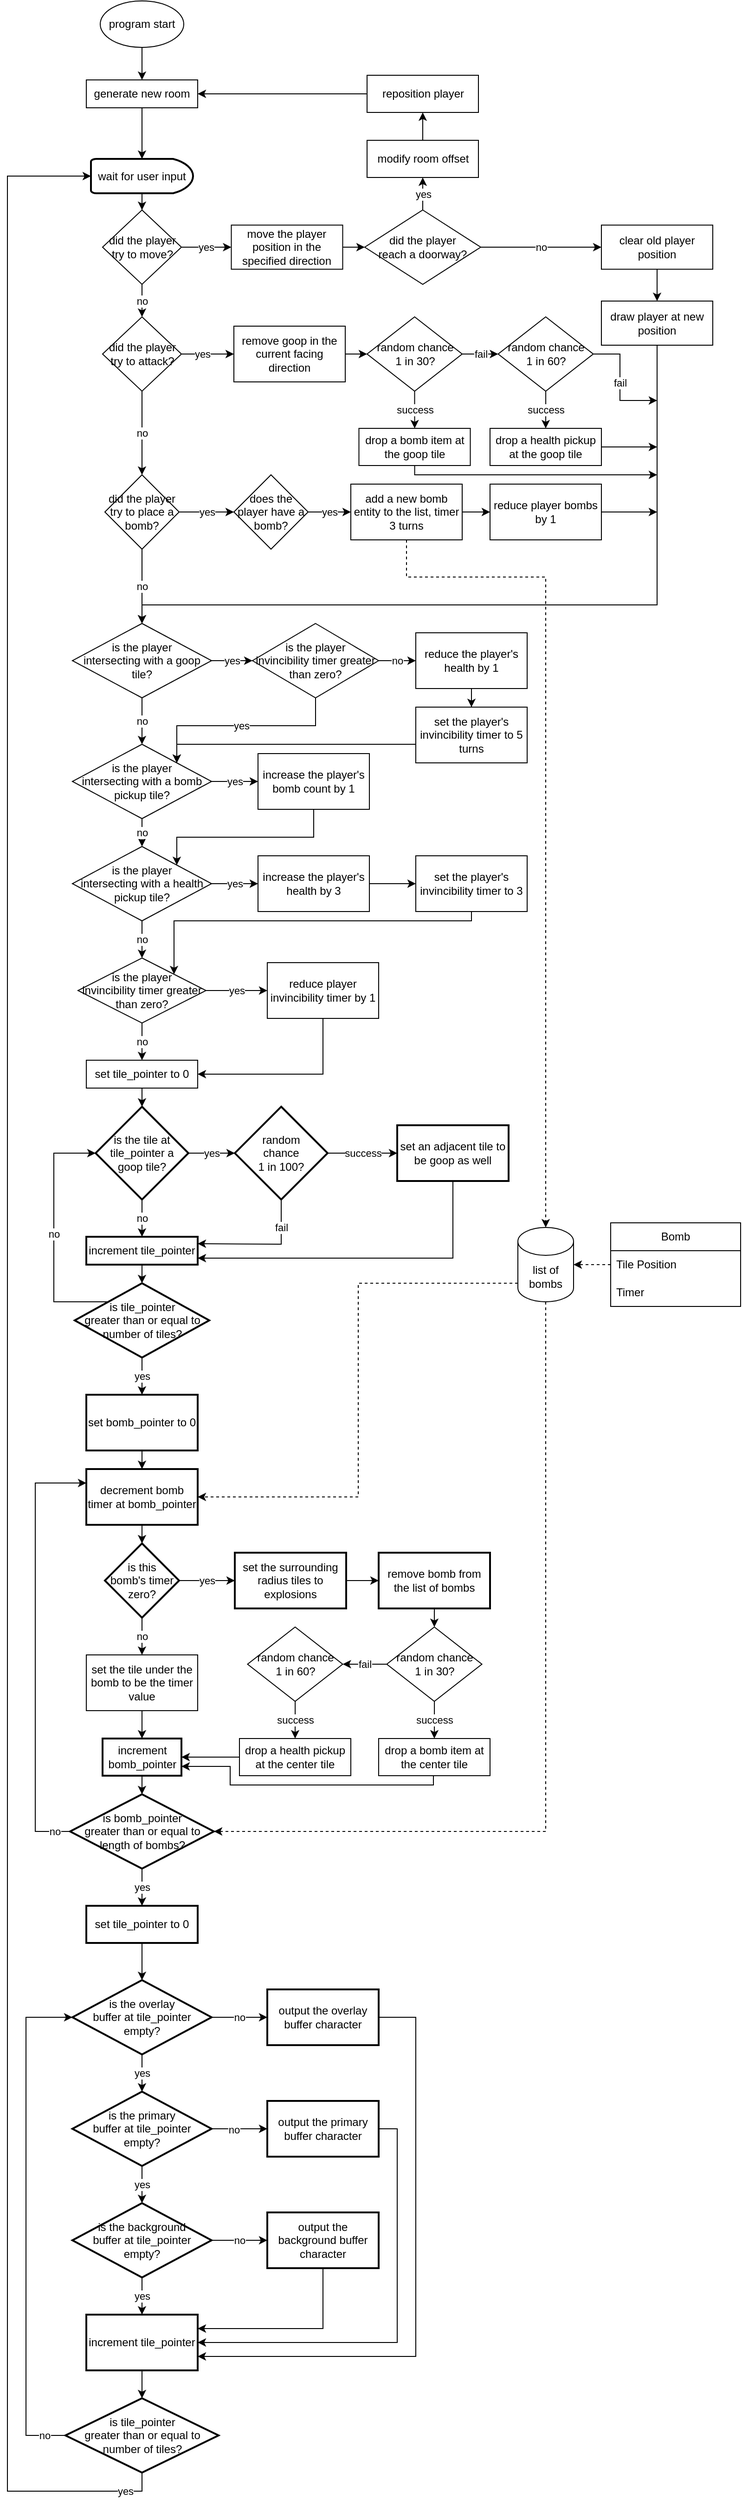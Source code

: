 <mxGraphModel dx="1048" dy="642" grid="1" gridSize="10" guides="1" tooltips="1" connect="1" arrows="1" fold="1" page="0" pageScale="1" pageWidth="827" pageHeight="1169" math="0" shadow="0"><root><mxCell id="WIyWlLk6GJQsqaUBKTNV-0"/><mxCell id="WIyWlLk6GJQsqaUBKTNV-1" parent="WIyWlLk6GJQsqaUBKTNV-0"/><mxCell id="kXoJSJUCj_QecCvAlT2l-2" value="" style="edgeStyle=orthogonalEdgeStyle;rounded=0;orthogonalLoop=1;jettySize=auto;html=1;" parent="WIyWlLk6GJQsqaUBKTNV-1" source="kXoJSJUCj_QecCvAlT2l-0" target="kXoJSJUCj_QecCvAlT2l-1" edge="1"><mxGeometry relative="1" as="geometry"/></mxCell><mxCell id="kXoJSJUCj_QecCvAlT2l-0" value="program start" style="ellipse;whiteSpace=wrap;html=1;" parent="WIyWlLk6GJQsqaUBKTNV-1" vertex="1"><mxGeometry x="190" y="50" width="90" height="50" as="geometry"/></mxCell><mxCell id="kXoJSJUCj_QecCvAlT2l-4" value="" style="edgeStyle=orthogonalEdgeStyle;rounded=0;orthogonalLoop=1;jettySize=auto;html=1;entryX=0.5;entryY=0;entryDx=0;entryDy=0;entryPerimeter=0;" parent="WIyWlLk6GJQsqaUBKTNV-1" source="kXoJSJUCj_QecCvAlT2l-1" target="kXoJSJUCj_QecCvAlT2l-34" edge="1"><mxGeometry relative="1" as="geometry"><mxPoint x="235.048" y="210" as="targetPoint"/></mxGeometry></mxCell><mxCell id="kXoJSJUCj_QecCvAlT2l-1" value="generate new room" style="rounded=0;whiteSpace=wrap;html=1;" parent="WIyWlLk6GJQsqaUBKTNV-1" vertex="1"><mxGeometry x="175" y="135" width="120" height="30" as="geometry"/></mxCell><mxCell id="kXoJSJUCj_QecCvAlT2l-6" value="" style="edgeStyle=orthogonalEdgeStyle;rounded=0;orthogonalLoop=1;jettySize=auto;html=1;exitX=0.5;exitY=1;exitDx=0;exitDy=0;exitPerimeter=0;" parent="WIyWlLk6GJQsqaUBKTNV-1" source="kXoJSJUCj_QecCvAlT2l-34" target="kXoJSJUCj_QecCvAlT2l-5" edge="1"><mxGeometry relative="1" as="geometry"><mxPoint x="235.048" y="245" as="sourcePoint"/></mxGeometry></mxCell><mxCell id="kXoJSJUCj_QecCvAlT2l-12" value="yes" style="edgeStyle=orthogonalEdgeStyle;rounded=0;orthogonalLoop=1;jettySize=auto;html=1;" parent="WIyWlLk6GJQsqaUBKTNV-1" source="kXoJSJUCj_QecCvAlT2l-5" target="kXoJSJUCj_QecCvAlT2l-11" edge="1"><mxGeometry relative="1" as="geometry"/></mxCell><mxCell id="kXoJSJUCj_QecCvAlT2l-14" value="no" style="edgeStyle=orthogonalEdgeStyle;rounded=0;orthogonalLoop=1;jettySize=auto;html=1;" parent="WIyWlLk6GJQsqaUBKTNV-1" source="kXoJSJUCj_QecCvAlT2l-5" target="kXoJSJUCj_QecCvAlT2l-13" edge="1"><mxGeometry relative="1" as="geometry"/></mxCell><mxCell id="kXoJSJUCj_QecCvAlT2l-5" value="did the player try to move?" style="rhombus;whiteSpace=wrap;html=1;" parent="WIyWlLk6GJQsqaUBKTNV-1" vertex="1"><mxGeometry x="192.5" y="275" width="85" height="80" as="geometry"/></mxCell><mxCell id="kXoJSJUCj_QecCvAlT2l-121" style="edgeStyle=orthogonalEdgeStyle;rounded=0;orthogonalLoop=1;jettySize=auto;html=1;exitX=1;exitY=0.5;exitDx=0;exitDy=0;entryX=0;entryY=0.5;entryDx=0;entryDy=0;" parent="WIyWlLk6GJQsqaUBKTNV-1" source="kXoJSJUCj_QecCvAlT2l-11" target="kXoJSJUCj_QecCvAlT2l-120" edge="1"><mxGeometry relative="1" as="geometry"/></mxCell><mxCell id="kXoJSJUCj_QecCvAlT2l-11" value="move the player position in the specified direction" style="whiteSpace=wrap;html=1;" parent="WIyWlLk6GJQsqaUBKTNV-1" vertex="1"><mxGeometry x="331.25" y="291.25" width="120" height="47.5" as="geometry"/></mxCell><mxCell id="kXoJSJUCj_QecCvAlT2l-16" value="yes" style="edgeStyle=orthogonalEdgeStyle;rounded=0;orthogonalLoop=1;jettySize=auto;html=1;" parent="WIyWlLk6GJQsqaUBKTNV-1" source="kXoJSJUCj_QecCvAlT2l-13" target="kXoJSJUCj_QecCvAlT2l-15" edge="1"><mxGeometry x="-0.203" relative="1" as="geometry"><mxPoint as="offset"/></mxGeometry></mxCell><mxCell id="kXoJSJUCj_QecCvAlT2l-18" value="no" style="edgeStyle=orthogonalEdgeStyle;rounded=0;orthogonalLoop=1;jettySize=auto;html=1;" parent="WIyWlLk6GJQsqaUBKTNV-1" source="kXoJSJUCj_QecCvAlT2l-13" target="kXoJSJUCj_QecCvAlT2l-17" edge="1"><mxGeometry relative="1" as="geometry"/></mxCell><mxCell id="kXoJSJUCj_QecCvAlT2l-13" value="did the player try to attack?" style="rhombus;whiteSpace=wrap;html=1;" parent="WIyWlLk6GJQsqaUBKTNV-1" vertex="1"><mxGeometry x="192.5" y="390" width="85" height="80" as="geometry"/></mxCell><mxCell id="kXoJSJUCj_QecCvAlT2l-131" value="" style="edgeStyle=orthogonalEdgeStyle;rounded=0;orthogonalLoop=1;jettySize=auto;html=1;" parent="WIyWlLk6GJQsqaUBKTNV-1" source="kXoJSJUCj_QecCvAlT2l-15" target="kXoJSJUCj_QecCvAlT2l-130" edge="1"><mxGeometry relative="1" as="geometry"/></mxCell><mxCell id="kXoJSJUCj_QecCvAlT2l-15" value="remove goop in the current facing direction" style="whiteSpace=wrap;html=1;" parent="WIyWlLk6GJQsqaUBKTNV-1" vertex="1"><mxGeometry x="334" y="400" width="120" height="60" as="geometry"/></mxCell><mxCell id="kXoJSJUCj_QecCvAlT2l-20" value="yes" style="edgeStyle=orthogonalEdgeStyle;rounded=0;orthogonalLoop=1;jettySize=auto;html=1;" parent="WIyWlLk6GJQsqaUBKTNV-1" source="kXoJSJUCj_QecCvAlT2l-17" target="kXoJSJUCj_QecCvAlT2l-19" edge="1"><mxGeometry relative="1" as="geometry"/></mxCell><mxCell id="kXoJSJUCj_QecCvAlT2l-26" value="no" style="edgeStyle=orthogonalEdgeStyle;rounded=0;orthogonalLoop=1;jettySize=auto;html=1;" parent="WIyWlLk6GJQsqaUBKTNV-1" source="kXoJSJUCj_QecCvAlT2l-17" target="kXoJSJUCj_QecCvAlT2l-25" edge="1"><mxGeometry relative="1" as="geometry"/></mxCell><mxCell id="kXoJSJUCj_QecCvAlT2l-17" value="did the player try to place a bomb?" style="rhombus;whiteSpace=wrap;html=1;" parent="WIyWlLk6GJQsqaUBKTNV-1" vertex="1"><mxGeometry x="195" y="560" width="80" height="80" as="geometry"/></mxCell><mxCell id="kXoJSJUCj_QecCvAlT2l-22" value="yes" style="edgeStyle=orthogonalEdgeStyle;rounded=0;orthogonalLoop=1;jettySize=auto;html=1;" parent="WIyWlLk6GJQsqaUBKTNV-1" source="kXoJSJUCj_QecCvAlT2l-19" target="kXoJSJUCj_QecCvAlT2l-21" edge="1"><mxGeometry relative="1" as="geometry"/></mxCell><mxCell id="kXoJSJUCj_QecCvAlT2l-19" value="does the player have a bomb?" style="rhombus;whiteSpace=wrap;html=1;" parent="WIyWlLk6GJQsqaUBKTNV-1" vertex="1"><mxGeometry x="334" y="560" width="80" height="80" as="geometry"/></mxCell><mxCell id="kXoJSJUCj_QecCvAlT2l-61" style="edgeStyle=orthogonalEdgeStyle;rounded=0;orthogonalLoop=1;jettySize=auto;html=1;entryX=0.5;entryY=0;entryDx=0;entryDy=0;entryPerimeter=0;dashed=1;" parent="WIyWlLk6GJQsqaUBKTNV-1" source="kXoJSJUCj_QecCvAlT2l-21" target="kXoJSJUCj_QecCvAlT2l-60" edge="1"><mxGeometry relative="1" as="geometry"><Array as="points"><mxPoint x="520" y="670"/><mxPoint x="670" y="670"/></Array></mxGeometry></mxCell><mxCell id="1" style="edgeStyle=none;html=1;entryX=0;entryY=0.5;entryDx=0;entryDy=0;" edge="1" parent="WIyWlLk6GJQsqaUBKTNV-1" source="kXoJSJUCj_QecCvAlT2l-21" target="0"><mxGeometry relative="1" as="geometry"/></mxCell><mxCell id="kXoJSJUCj_QecCvAlT2l-21" value="add a new bomb entity to the list, timer 3 turns" style="whiteSpace=wrap;html=1;" parent="WIyWlLk6GJQsqaUBKTNV-1" vertex="1"><mxGeometry x="460" y="570" width="120" height="60" as="geometry"/></mxCell><mxCell id="kXoJSJUCj_QecCvAlT2l-31" value="yes" style="edgeStyle=orthogonalEdgeStyle;rounded=0;orthogonalLoop=1;jettySize=auto;html=1;entryX=0;entryY=0.5;entryDx=0;entryDy=0;" parent="WIyWlLk6GJQsqaUBKTNV-1" source="kXoJSJUCj_QecCvAlT2l-25" target="kXoJSJUCj_QecCvAlT2l-160" edge="1"><mxGeometry relative="1" as="geometry"/></mxCell><mxCell id="kXoJSJUCj_QecCvAlT2l-158" value="no" style="edgeStyle=orthogonalEdgeStyle;rounded=0;orthogonalLoop=1;jettySize=auto;html=1;" parent="WIyWlLk6GJQsqaUBKTNV-1" source="kXoJSJUCj_QecCvAlT2l-25" target="kXoJSJUCj_QecCvAlT2l-155" edge="1"><mxGeometry relative="1" as="geometry"/></mxCell><mxCell id="kXoJSJUCj_QecCvAlT2l-25" value="is the player &lt;br&gt;intersecting with a goop tile?" style="rhombus;whiteSpace=wrap;html=1;" parent="WIyWlLk6GJQsqaUBKTNV-1" vertex="1"><mxGeometry x="160" y="720" width="150" height="80" as="geometry"/></mxCell><mxCell id="kXoJSJUCj_QecCvAlT2l-33" value="" style="edgeStyle=orthogonalEdgeStyle;rounded=0;orthogonalLoop=1;jettySize=auto;html=1;" parent="WIyWlLk6GJQsqaUBKTNV-1" source="kXoJSJUCj_QecCvAlT2l-30" target="kXoJSJUCj_QecCvAlT2l-32" edge="1"><mxGeometry relative="1" as="geometry"/></mxCell><mxCell id="kXoJSJUCj_QecCvAlT2l-30" value="reduce the player's health by 1" style="whiteSpace=wrap;html=1;" parent="WIyWlLk6GJQsqaUBKTNV-1" vertex="1"><mxGeometry x="530" y="730" width="120" height="60" as="geometry"/></mxCell><mxCell id="kXoJSJUCj_QecCvAlT2l-163" style="edgeStyle=orthogonalEdgeStyle;rounded=0;orthogonalLoop=1;jettySize=auto;html=1;entryX=1;entryY=0;entryDx=0;entryDy=0;" parent="WIyWlLk6GJQsqaUBKTNV-1" source="kXoJSJUCj_QecCvAlT2l-32" target="kXoJSJUCj_QecCvAlT2l-155" edge="1"><mxGeometry relative="1" as="geometry"><Array as="points"><mxPoint x="273" y="850"/></Array></mxGeometry></mxCell><mxCell id="kXoJSJUCj_QecCvAlT2l-32" value="set the player's invincibility timer to 5 turns" style="whiteSpace=wrap;html=1;" parent="WIyWlLk6GJQsqaUBKTNV-1" vertex="1"><mxGeometry x="530" y="810" width="120" height="60" as="geometry"/></mxCell><mxCell id="kXoJSJUCj_QecCvAlT2l-34" value="wait for user input" style="strokeWidth=2;html=1;shape=mxgraph.flowchart.delay;whiteSpace=wrap;" parent="WIyWlLk6GJQsqaUBKTNV-1" vertex="1"><mxGeometry x="180" y="220" width="110" height="37" as="geometry"/></mxCell><mxCell id="kXoJSJUCj_QecCvAlT2l-39" value="" style="edgeStyle=orthogonalEdgeStyle;rounded=0;orthogonalLoop=1;jettySize=auto;html=1;" parent="WIyWlLk6GJQsqaUBKTNV-1" source="kXoJSJUCj_QecCvAlT2l-35" target="kXoJSJUCj_QecCvAlT2l-38" edge="1"><mxGeometry relative="1" as="geometry"/></mxCell><mxCell id="kXoJSJUCj_QecCvAlT2l-35" value="set tile_pointer to 0" style="whiteSpace=wrap;html=1;" parent="WIyWlLk6GJQsqaUBKTNV-1" vertex="1"><mxGeometry x="175" y="1190" width="120" height="30" as="geometry"/></mxCell><mxCell id="kXoJSJUCj_QecCvAlT2l-37" style="edgeStyle=orthogonalEdgeStyle;rounded=0;orthogonalLoop=1;jettySize=auto;html=1;exitX=0.5;exitY=1;exitDx=0;exitDy=0;" parent="WIyWlLk6GJQsqaUBKTNV-1" source="kXoJSJUCj_QecCvAlT2l-35" target="kXoJSJUCj_QecCvAlT2l-35" edge="1"><mxGeometry relative="1" as="geometry"/></mxCell><mxCell id="kXoJSJUCj_QecCvAlT2l-41" value="yes" style="edgeStyle=orthogonalEdgeStyle;rounded=0;orthogonalLoop=1;jettySize=auto;html=1;" parent="WIyWlLk6GJQsqaUBKTNV-1" source="kXoJSJUCj_QecCvAlT2l-38" target="kXoJSJUCj_QecCvAlT2l-40" edge="1"><mxGeometry relative="1" as="geometry"/></mxCell><mxCell id="kXoJSJUCj_QecCvAlT2l-43" value="no" style="edgeStyle=orthogonalEdgeStyle;rounded=0;orthogonalLoop=1;jettySize=auto;html=1;" parent="WIyWlLk6GJQsqaUBKTNV-1" source="kXoJSJUCj_QecCvAlT2l-38" target="kXoJSJUCj_QecCvAlT2l-42" edge="1"><mxGeometry relative="1" as="geometry"/></mxCell><mxCell id="kXoJSJUCj_QecCvAlT2l-38" value="is the tile at tile_pointer a goop tile?" style="strokeWidth=2;html=1;shape=mxgraph.flowchart.decision;whiteSpace=wrap;" parent="WIyWlLk6GJQsqaUBKTNV-1" vertex="1"><mxGeometry x="185" y="1240" width="100" height="100" as="geometry"/></mxCell><mxCell id="kXoJSJUCj_QecCvAlT2l-44" value="fail" style="edgeStyle=orthogonalEdgeStyle;rounded=0;orthogonalLoop=1;jettySize=auto;html=1;entryX=1;entryY=0.25;entryDx=0;entryDy=0;exitX=0.5;exitY=1;exitDx=0;exitDy=0;exitPerimeter=0;" parent="WIyWlLk6GJQsqaUBKTNV-1" source="kXoJSJUCj_QecCvAlT2l-40" target="kXoJSJUCj_QecCvAlT2l-42" edge="1"><mxGeometry x="-0.571" relative="1" as="geometry"><Array as="points"><mxPoint x="384" y="1388"/><mxPoint x="295" y="1388"/></Array><mxPoint as="offset"/></mxGeometry></mxCell><mxCell id="kXoJSJUCj_QecCvAlT2l-46" value="success" style="edgeStyle=orthogonalEdgeStyle;rounded=0;orthogonalLoop=1;jettySize=auto;html=1;" parent="WIyWlLk6GJQsqaUBKTNV-1" source="kXoJSJUCj_QecCvAlT2l-40" target="kXoJSJUCj_QecCvAlT2l-45" edge="1"><mxGeometry relative="1" as="geometry"/></mxCell><mxCell id="kXoJSJUCj_QecCvAlT2l-40" value="random &lt;br&gt;chance&lt;br&gt;1 in 100?" style="strokeWidth=2;html=1;shape=mxgraph.flowchart.decision;whiteSpace=wrap;" parent="WIyWlLk6GJQsqaUBKTNV-1" vertex="1"><mxGeometry x="335" y="1240" width="100" height="100" as="geometry"/></mxCell><mxCell id="kXoJSJUCj_QecCvAlT2l-49" value="" style="edgeStyle=orthogonalEdgeStyle;rounded=0;orthogonalLoop=1;jettySize=auto;html=1;" parent="WIyWlLk6GJQsqaUBKTNV-1" source="kXoJSJUCj_QecCvAlT2l-42" target="kXoJSJUCj_QecCvAlT2l-48" edge="1"><mxGeometry relative="1" as="geometry"/></mxCell><mxCell id="kXoJSJUCj_QecCvAlT2l-42" value="increment tile_pointer" style="whiteSpace=wrap;html=1;strokeWidth=2;" parent="WIyWlLk6GJQsqaUBKTNV-1" vertex="1"><mxGeometry x="175" y="1380" width="120" height="30" as="geometry"/></mxCell><mxCell id="kXoJSJUCj_QecCvAlT2l-47" style="edgeStyle=orthogonalEdgeStyle;rounded=0;orthogonalLoop=1;jettySize=auto;html=1;entryX=1;entryY=0.75;entryDx=0;entryDy=0;" parent="WIyWlLk6GJQsqaUBKTNV-1" source="kXoJSJUCj_QecCvAlT2l-45" target="kXoJSJUCj_QecCvAlT2l-42" edge="1"><mxGeometry relative="1" as="geometry"><Array as="points"><mxPoint x="570" y="1403"/><mxPoint x="295" y="1403"/></Array></mxGeometry></mxCell><mxCell id="kXoJSJUCj_QecCvAlT2l-45" value="set an adjacent tile to be goop as well" style="whiteSpace=wrap;html=1;strokeWidth=2;" parent="WIyWlLk6GJQsqaUBKTNV-1" vertex="1"><mxGeometry x="510" y="1260" width="120" height="60" as="geometry"/></mxCell><mxCell id="kXoJSJUCj_QecCvAlT2l-50" value="no" style="edgeStyle=orthogonalEdgeStyle;rounded=0;orthogonalLoop=1;jettySize=auto;html=1;entryX=0;entryY=0.5;entryDx=0;entryDy=0;entryPerimeter=0;" parent="WIyWlLk6GJQsqaUBKTNV-1" source="kXoJSJUCj_QecCvAlT2l-48" target="kXoJSJUCj_QecCvAlT2l-38" edge="1"><mxGeometry relative="1" as="geometry"><Array as="points"><mxPoint x="140" y="1450"/><mxPoint x="140" y="1290"/></Array></mxGeometry></mxCell><mxCell id="kXoJSJUCj_QecCvAlT2l-57" value="yes" style="edgeStyle=orthogonalEdgeStyle;rounded=0;orthogonalLoop=1;jettySize=auto;html=1;" parent="WIyWlLk6GJQsqaUBKTNV-1" source="kXoJSJUCj_QecCvAlT2l-48" target="kXoJSJUCj_QecCvAlT2l-56" edge="1"><mxGeometry relative="1" as="geometry"/></mxCell><mxCell id="kXoJSJUCj_QecCvAlT2l-48" value="is tile_pointer&lt;br&gt;greater than or equal to number of tiles?" style="rhombus;whiteSpace=wrap;html=1;strokeWidth=2;" parent="WIyWlLk6GJQsqaUBKTNV-1" vertex="1"><mxGeometry x="162.5" y="1430" width="145" height="80" as="geometry"/></mxCell><mxCell id="kXoJSJUCj_QecCvAlT2l-68" value="" style="edgeStyle=orthogonalEdgeStyle;rounded=0;orthogonalLoop=1;jettySize=auto;html=1;" parent="WIyWlLk6GJQsqaUBKTNV-1" source="kXoJSJUCj_QecCvAlT2l-56" target="kXoJSJUCj_QecCvAlT2l-67" edge="1"><mxGeometry relative="1" as="geometry"/></mxCell><mxCell id="kXoJSJUCj_QecCvAlT2l-56" value="set bomb_pointer to 0" style="whiteSpace=wrap;html=1;strokeWidth=2;" parent="WIyWlLk6GJQsqaUBKTNV-1" vertex="1"><mxGeometry x="175" y="1550" width="120" height="60" as="geometry"/></mxCell><mxCell id="kXoJSJUCj_QecCvAlT2l-69" style="edgeStyle=orthogonalEdgeStyle;rounded=0;orthogonalLoop=1;jettySize=auto;html=1;entryX=1;entryY=0.5;entryDx=0;entryDy=0;dashed=1;" parent="WIyWlLk6GJQsqaUBKTNV-1" source="kXoJSJUCj_QecCvAlT2l-60" target="kXoJSJUCj_QecCvAlT2l-67" edge="1"><mxGeometry relative="1" as="geometry"><Array as="points"><mxPoint x="468" y="1430"/><mxPoint x="468" y="1660"/></Array></mxGeometry></mxCell><mxCell id="kXoJSJUCj_QecCvAlT2l-82" style="edgeStyle=orthogonalEdgeStyle;rounded=0;orthogonalLoop=1;jettySize=auto;html=1;exitX=0.5;exitY=1;exitDx=0;exitDy=0;exitPerimeter=0;entryX=1;entryY=0.5;entryDx=0;entryDy=0;dashed=1;" parent="WIyWlLk6GJQsqaUBKTNV-1" source="kXoJSJUCj_QecCvAlT2l-60" target="kXoJSJUCj_QecCvAlT2l-80" edge="1"><mxGeometry relative="1" as="geometry"/></mxCell><mxCell id="kXoJSJUCj_QecCvAlT2l-60" value="list of bombs" style="shape=cylinder3;whiteSpace=wrap;html=1;boundedLbl=1;backgroundOutline=1;size=15;" parent="WIyWlLk6GJQsqaUBKTNV-1" vertex="1"><mxGeometry x="640" y="1370" width="60" height="80" as="geometry"/></mxCell><mxCell id="kXoJSJUCj_QecCvAlT2l-62" value="Bomb" style="swimlane;fontStyle=0;childLayout=stackLayout;horizontal=1;startSize=30;horizontalStack=0;resizeParent=1;resizeParentMax=0;resizeLast=0;collapsible=1;marginBottom=0;whiteSpace=wrap;html=1;" parent="WIyWlLk6GJQsqaUBKTNV-1" vertex="1"><mxGeometry x="740" y="1365" width="140" height="90" as="geometry"/></mxCell><mxCell id="kXoJSJUCj_QecCvAlT2l-63" value="Tile Position" style="text;strokeColor=none;fillColor=none;align=left;verticalAlign=middle;spacingLeft=4;spacingRight=4;overflow=hidden;points=[[0,0.5],[1,0.5]];portConstraint=eastwest;rotatable=0;whiteSpace=wrap;html=1;" parent="kXoJSJUCj_QecCvAlT2l-62" vertex="1"><mxGeometry y="30" width="140" height="30" as="geometry"/></mxCell><mxCell id="kXoJSJUCj_QecCvAlT2l-64" value="Timer" style="text;strokeColor=none;fillColor=none;align=left;verticalAlign=middle;spacingLeft=4;spacingRight=4;overflow=hidden;points=[[0,0.5],[1,0.5]];portConstraint=eastwest;rotatable=0;whiteSpace=wrap;html=1;" parent="kXoJSJUCj_QecCvAlT2l-62" vertex="1"><mxGeometry y="60" width="140" height="30" as="geometry"/></mxCell><mxCell id="kXoJSJUCj_QecCvAlT2l-66" style="edgeStyle=orthogonalEdgeStyle;rounded=0;orthogonalLoop=1;jettySize=auto;html=1;entryX=1;entryY=0.5;entryDx=0;entryDy=0;entryPerimeter=0;dashed=1;" parent="WIyWlLk6GJQsqaUBKTNV-1" source="kXoJSJUCj_QecCvAlT2l-63" target="kXoJSJUCj_QecCvAlT2l-60" edge="1"><mxGeometry relative="1" as="geometry"/></mxCell><mxCell id="kXoJSJUCj_QecCvAlT2l-71" value="" style="edgeStyle=orthogonalEdgeStyle;rounded=0;orthogonalLoop=1;jettySize=auto;html=1;" parent="WIyWlLk6GJQsqaUBKTNV-1" source="kXoJSJUCj_QecCvAlT2l-67" target="kXoJSJUCj_QecCvAlT2l-70" edge="1"><mxGeometry relative="1" as="geometry"/></mxCell><mxCell id="kXoJSJUCj_QecCvAlT2l-67" value="decrement bomb timer at bomb_pointer" style="whiteSpace=wrap;html=1;strokeWidth=2;" parent="WIyWlLk6GJQsqaUBKTNV-1" vertex="1"><mxGeometry x="175" y="1630" width="120" height="60" as="geometry"/></mxCell><mxCell id="kXoJSJUCj_QecCvAlT2l-74" value="yes" style="edgeStyle=orthogonalEdgeStyle;rounded=0;orthogonalLoop=1;jettySize=auto;html=1;" parent="WIyWlLk6GJQsqaUBKTNV-1" source="kXoJSJUCj_QecCvAlT2l-70" target="kXoJSJUCj_QecCvAlT2l-73" edge="1"><mxGeometry relative="1" as="geometry"/></mxCell><mxCell id="kXoJSJUCj_QecCvAlT2l-86" value="no" style="edgeStyle=orthogonalEdgeStyle;rounded=0;orthogonalLoop=1;jettySize=auto;html=1;" parent="WIyWlLk6GJQsqaUBKTNV-1" source="kXoJSJUCj_QecCvAlT2l-70" target="kXoJSJUCj_QecCvAlT2l-85" edge="1"><mxGeometry relative="1" as="geometry"/></mxCell><mxCell id="kXoJSJUCj_QecCvAlT2l-70" value="is this &lt;br&gt;bomb's timer zero?" style="rhombus;whiteSpace=wrap;html=1;strokeWidth=2;" parent="WIyWlLk6GJQsqaUBKTNV-1" vertex="1"><mxGeometry x="195" y="1710" width="80" height="80" as="geometry"/></mxCell><mxCell id="kXoJSJUCj_QecCvAlT2l-79" value="" style="edgeStyle=orthogonalEdgeStyle;rounded=0;orthogonalLoop=1;jettySize=auto;html=1;" parent="WIyWlLk6GJQsqaUBKTNV-1" source="kXoJSJUCj_QecCvAlT2l-73" target="kXoJSJUCj_QecCvAlT2l-78" edge="1"><mxGeometry relative="1" as="geometry"/></mxCell><mxCell id="kXoJSJUCj_QecCvAlT2l-73" value="set the surrounding radius tiles to explosions" style="whiteSpace=wrap;html=1;strokeWidth=2;" parent="WIyWlLk6GJQsqaUBKTNV-1" vertex="1"><mxGeometry x="335" y="1720" width="120" height="60" as="geometry"/></mxCell><mxCell id="kXoJSJUCj_QecCvAlT2l-81" value="" style="edgeStyle=orthogonalEdgeStyle;rounded=0;orthogonalLoop=1;jettySize=auto;html=1;" parent="WIyWlLk6GJQsqaUBKTNV-1" source="kXoJSJUCj_QecCvAlT2l-75" target="kXoJSJUCj_QecCvAlT2l-80" edge="1"><mxGeometry relative="1" as="geometry"/></mxCell><mxCell id="kXoJSJUCj_QecCvAlT2l-75" value="increment bomb_pointer" style="whiteSpace=wrap;html=1;strokeWidth=2;" parent="WIyWlLk6GJQsqaUBKTNV-1" vertex="1"><mxGeometry x="192.5" y="1920" width="85" height="40" as="geometry"/></mxCell><mxCell id="kXoJSJUCj_QecCvAlT2l-148" value="" style="edgeStyle=orthogonalEdgeStyle;rounded=0;orthogonalLoop=1;jettySize=auto;html=1;" parent="WIyWlLk6GJQsqaUBKTNV-1" source="kXoJSJUCj_QecCvAlT2l-78" target="kXoJSJUCj_QecCvAlT2l-144" edge="1"><mxGeometry relative="1" as="geometry"/></mxCell><mxCell id="kXoJSJUCj_QecCvAlT2l-78" value="remove bomb from the list of bombs" style="whiteSpace=wrap;html=1;strokeWidth=2;" parent="WIyWlLk6GJQsqaUBKTNV-1" vertex="1"><mxGeometry x="490" y="1720" width="120" height="60" as="geometry"/></mxCell><mxCell id="kXoJSJUCj_QecCvAlT2l-90" value="no" style="edgeStyle=orthogonalEdgeStyle;rounded=0;orthogonalLoop=1;jettySize=auto;html=1;entryX=0;entryY=0.25;entryDx=0;entryDy=0;exitX=0;exitY=0.5;exitDx=0;exitDy=0;" parent="WIyWlLk6GJQsqaUBKTNV-1" source="kXoJSJUCj_QecCvAlT2l-80" target="kXoJSJUCj_QecCvAlT2l-67" edge="1"><mxGeometry x="-0.927" relative="1" as="geometry"><Array as="points"><mxPoint x="120" y="2020"/><mxPoint x="120" y="1645"/></Array><mxPoint as="offset"/></mxGeometry></mxCell><mxCell id="kXoJSJUCj_QecCvAlT2l-98" value="yes" style="edgeStyle=orthogonalEdgeStyle;rounded=0;orthogonalLoop=1;jettySize=auto;html=1;" parent="WIyWlLk6GJQsqaUBKTNV-1" source="kXoJSJUCj_QecCvAlT2l-80" target="kXoJSJUCj_QecCvAlT2l-97" edge="1"><mxGeometry relative="1" as="geometry"/></mxCell><mxCell id="kXoJSJUCj_QecCvAlT2l-80" value="is bomb_pointer &lt;br&gt;greater than or equal to length of bombs?" style="rhombus;whiteSpace=wrap;html=1;strokeWidth=2;" parent="WIyWlLk6GJQsqaUBKTNV-1" vertex="1"><mxGeometry x="157.5" y="1980" width="155" height="80" as="geometry"/></mxCell><mxCell id="kXoJSJUCj_QecCvAlT2l-88" style="edgeStyle=orthogonalEdgeStyle;rounded=0;orthogonalLoop=1;jettySize=auto;html=1;entryX=0.5;entryY=0;entryDx=0;entryDy=0;" parent="WIyWlLk6GJQsqaUBKTNV-1" source="kXoJSJUCj_QecCvAlT2l-85" target="kXoJSJUCj_QecCvAlT2l-75" edge="1"><mxGeometry relative="1" as="geometry"/></mxCell><mxCell id="kXoJSJUCj_QecCvAlT2l-85" value="set the tile under the bomb to be the timer value" style="rounded=0;whiteSpace=wrap;html=1;" parent="WIyWlLk6GJQsqaUBKTNV-1" vertex="1"><mxGeometry x="175" y="1830" width="120" height="60" as="geometry"/></mxCell><mxCell id="kXoJSJUCj_QecCvAlT2l-95" value="" style="edgeStyle=orthogonalEdgeStyle;rounded=0;orthogonalLoop=1;jettySize=auto;html=1;" parent="WIyWlLk6GJQsqaUBKTNV-1" source="kXoJSJUCj_QecCvAlT2l-92" target="kXoJSJUCj_QecCvAlT2l-94" edge="1"><mxGeometry relative="1" as="geometry"/></mxCell><mxCell id="kXoJSJUCj_QecCvAlT2l-92" value="clear old player position" style="rounded=0;whiteSpace=wrap;html=1;" parent="WIyWlLk6GJQsqaUBKTNV-1" vertex="1"><mxGeometry x="730" y="291.25" width="120" height="47.5" as="geometry"/></mxCell><mxCell id="kXoJSJUCj_QecCvAlT2l-96" style="edgeStyle=orthogonalEdgeStyle;rounded=0;orthogonalLoop=1;jettySize=auto;html=1;entryX=0.5;entryY=0;entryDx=0;entryDy=0;" parent="WIyWlLk6GJQsqaUBKTNV-1" source="kXoJSJUCj_QecCvAlT2l-94" target="kXoJSJUCj_QecCvAlT2l-25" edge="1"><mxGeometry relative="1" as="geometry"><Array as="points"><mxPoint x="790" y="700"/><mxPoint x="235" y="700"/></Array></mxGeometry></mxCell><mxCell id="kXoJSJUCj_QecCvAlT2l-94" value="draw player at new position" style="rounded=0;whiteSpace=wrap;html=1;" parent="WIyWlLk6GJQsqaUBKTNV-1" vertex="1"><mxGeometry x="730" y="373" width="120" height="47.5" as="geometry"/></mxCell><mxCell id="kXoJSJUCj_QecCvAlT2l-100" value="" style="edgeStyle=orthogonalEdgeStyle;rounded=0;orthogonalLoop=1;jettySize=auto;html=1;" parent="WIyWlLk6GJQsqaUBKTNV-1" source="kXoJSJUCj_QecCvAlT2l-97" target="kXoJSJUCj_QecCvAlT2l-99" edge="1"><mxGeometry relative="1" as="geometry"/></mxCell><mxCell id="kXoJSJUCj_QecCvAlT2l-97" value="set tile_pointer to 0" style="whiteSpace=wrap;html=1;strokeWidth=2;" parent="WIyWlLk6GJQsqaUBKTNV-1" vertex="1"><mxGeometry x="175" y="2100" width="120" height="40" as="geometry"/></mxCell><mxCell id="kXoJSJUCj_QecCvAlT2l-102" value="no" style="edgeStyle=orthogonalEdgeStyle;rounded=0;orthogonalLoop=1;jettySize=auto;html=1;" parent="WIyWlLk6GJQsqaUBKTNV-1" source="kXoJSJUCj_QecCvAlT2l-99" target="kXoJSJUCj_QecCvAlT2l-101" edge="1"><mxGeometry relative="1" as="geometry"/></mxCell><mxCell id="kXoJSJUCj_QecCvAlT2l-104" value="yes" style="edgeStyle=orthogonalEdgeStyle;rounded=0;orthogonalLoop=1;jettySize=auto;html=1;" parent="WIyWlLk6GJQsqaUBKTNV-1" source="kXoJSJUCj_QecCvAlT2l-99" target="kXoJSJUCj_QecCvAlT2l-103" edge="1"><mxGeometry relative="1" as="geometry"/></mxCell><mxCell id="kXoJSJUCj_QecCvAlT2l-99" value="is the overlay &lt;br&gt;buffer at tile_pointer empty?" style="rhombus;whiteSpace=wrap;html=1;strokeWidth=2;" parent="WIyWlLk6GJQsqaUBKTNV-1" vertex="1"><mxGeometry x="160" y="2180" width="150" height="80" as="geometry"/></mxCell><mxCell id="kXoJSJUCj_QecCvAlT2l-116" style="edgeStyle=orthogonalEdgeStyle;rounded=0;orthogonalLoop=1;jettySize=auto;html=1;entryX=1;entryY=0.75;entryDx=0;entryDy=0;" parent="WIyWlLk6GJQsqaUBKTNV-1" source="kXoJSJUCj_QecCvAlT2l-101" target="kXoJSJUCj_QecCvAlT2l-112" edge="1"><mxGeometry relative="1" as="geometry"><Array as="points"><mxPoint x="530" y="2220"/><mxPoint x="530" y="2585"/></Array></mxGeometry></mxCell><mxCell id="kXoJSJUCj_QecCvAlT2l-101" value="output the overlay buffer character" style="whiteSpace=wrap;html=1;strokeWidth=2;" parent="WIyWlLk6GJQsqaUBKTNV-1" vertex="1"><mxGeometry x="370" y="2190" width="120" height="60" as="geometry"/></mxCell><mxCell id="kXoJSJUCj_QecCvAlT2l-106" value="" style="edgeStyle=orthogonalEdgeStyle;rounded=0;orthogonalLoop=1;jettySize=auto;html=1;" parent="WIyWlLk6GJQsqaUBKTNV-1" source="kXoJSJUCj_QecCvAlT2l-103" target="kXoJSJUCj_QecCvAlT2l-105" edge="1"><mxGeometry relative="1" as="geometry"/></mxCell><mxCell id="kXoJSJUCj_QecCvAlT2l-107" value="no" style="edgeLabel;html=1;align=center;verticalAlign=middle;resizable=0;points=[];" parent="kXoJSJUCj_QecCvAlT2l-106" vertex="1" connectable="0"><mxGeometry x="-0.224" y="-1" relative="1" as="geometry"><mxPoint as="offset"/></mxGeometry></mxCell><mxCell id="kXoJSJUCj_QecCvAlT2l-109" value="yes" style="edgeStyle=orthogonalEdgeStyle;rounded=0;orthogonalLoop=1;jettySize=auto;html=1;" parent="WIyWlLk6GJQsqaUBKTNV-1" source="kXoJSJUCj_QecCvAlT2l-103" target="kXoJSJUCj_QecCvAlT2l-108" edge="1"><mxGeometry relative="1" as="geometry"/></mxCell><mxCell id="kXoJSJUCj_QecCvAlT2l-103" value="is the primary&lt;br&gt;buffer at tile_pointer empty?" style="rhombus;whiteSpace=wrap;html=1;strokeWidth=2;" parent="WIyWlLk6GJQsqaUBKTNV-1" vertex="1"><mxGeometry x="160" y="2300" width="150" height="80" as="geometry"/></mxCell><mxCell id="kXoJSJUCj_QecCvAlT2l-115" style="edgeStyle=orthogonalEdgeStyle;rounded=0;orthogonalLoop=1;jettySize=auto;html=1;entryX=1;entryY=0.5;entryDx=0;entryDy=0;" parent="WIyWlLk6GJQsqaUBKTNV-1" source="kXoJSJUCj_QecCvAlT2l-105" target="kXoJSJUCj_QecCvAlT2l-112" edge="1"><mxGeometry relative="1" as="geometry"><Array as="points"><mxPoint x="510" y="2340"/><mxPoint x="510" y="2570"/></Array></mxGeometry></mxCell><mxCell id="kXoJSJUCj_QecCvAlT2l-105" value="output the primary buffer character" style="whiteSpace=wrap;html=1;strokeWidth=2;" parent="WIyWlLk6GJQsqaUBKTNV-1" vertex="1"><mxGeometry x="370" y="2310" width="120" height="60" as="geometry"/></mxCell><mxCell id="kXoJSJUCj_QecCvAlT2l-111" value="no" style="edgeStyle=orthogonalEdgeStyle;rounded=0;orthogonalLoop=1;jettySize=auto;html=1;" parent="WIyWlLk6GJQsqaUBKTNV-1" source="kXoJSJUCj_QecCvAlT2l-108" target="kXoJSJUCj_QecCvAlT2l-110" edge="1"><mxGeometry relative="1" as="geometry"/></mxCell><mxCell id="kXoJSJUCj_QecCvAlT2l-113" value="yes" style="edgeStyle=orthogonalEdgeStyle;rounded=0;orthogonalLoop=1;jettySize=auto;html=1;" parent="WIyWlLk6GJQsqaUBKTNV-1" source="kXoJSJUCj_QecCvAlT2l-108" target="kXoJSJUCj_QecCvAlT2l-112" edge="1"><mxGeometry relative="1" as="geometry"/></mxCell><mxCell id="kXoJSJUCj_QecCvAlT2l-108" value="is the background&lt;br&gt;buffer at tile_pointer empty?" style="rhombus;whiteSpace=wrap;html=1;strokeWidth=2;" parent="WIyWlLk6GJQsqaUBKTNV-1" vertex="1"><mxGeometry x="160" y="2420" width="150" height="80" as="geometry"/></mxCell><mxCell id="kXoJSJUCj_QecCvAlT2l-114" style="edgeStyle=orthogonalEdgeStyle;rounded=0;orthogonalLoop=1;jettySize=auto;html=1;entryX=1;entryY=0.25;entryDx=0;entryDy=0;" parent="WIyWlLk6GJQsqaUBKTNV-1" source="kXoJSJUCj_QecCvAlT2l-110" target="kXoJSJUCj_QecCvAlT2l-112" edge="1"><mxGeometry relative="1" as="geometry"><Array as="points"><mxPoint x="430" y="2555"/></Array></mxGeometry></mxCell><mxCell id="kXoJSJUCj_QecCvAlT2l-110" value="output the background buffer character" style="whiteSpace=wrap;html=1;strokeWidth=2;" parent="WIyWlLk6GJQsqaUBKTNV-1" vertex="1"><mxGeometry x="370" y="2430" width="120" height="60" as="geometry"/></mxCell><mxCell id="kXoJSJUCj_QecCvAlT2l-118" value="" style="edgeStyle=orthogonalEdgeStyle;rounded=0;orthogonalLoop=1;jettySize=auto;html=1;" parent="WIyWlLk6GJQsqaUBKTNV-1" source="kXoJSJUCj_QecCvAlT2l-112" target="kXoJSJUCj_QecCvAlT2l-117" edge="1"><mxGeometry relative="1" as="geometry"/></mxCell><mxCell id="kXoJSJUCj_QecCvAlT2l-112" value="increment tile_pointer" style="whiteSpace=wrap;html=1;strokeWidth=2;" parent="WIyWlLk6GJQsqaUBKTNV-1" vertex="1"><mxGeometry x="175" y="2540" width="120" height="60" as="geometry"/></mxCell><mxCell id="kXoJSJUCj_QecCvAlT2l-119" value="no" style="edgeStyle=orthogonalEdgeStyle;rounded=0;orthogonalLoop=1;jettySize=auto;html=1;entryX=0;entryY=0.5;entryDx=0;entryDy=0;" parent="WIyWlLk6GJQsqaUBKTNV-1" source="kXoJSJUCj_QecCvAlT2l-117" target="kXoJSJUCj_QecCvAlT2l-99" edge="1"><mxGeometry x="-0.917" relative="1" as="geometry"><Array as="points"><mxPoint x="110" y="2670"/><mxPoint x="110" y="2220"/></Array><mxPoint as="offset"/></mxGeometry></mxCell><mxCell id="kXoJSJUCj_QecCvAlT2l-128" value="yes" style="edgeStyle=orthogonalEdgeStyle;rounded=0;orthogonalLoop=1;jettySize=auto;html=1;entryX=0;entryY=0.5;entryDx=0;entryDy=0;entryPerimeter=0;exitX=0.5;exitY=1;exitDx=0;exitDy=0;" parent="WIyWlLk6GJQsqaUBKTNV-1" source="kXoJSJUCj_QecCvAlT2l-117" target="kXoJSJUCj_QecCvAlT2l-34" edge="1"><mxGeometry x="-0.972" relative="1" as="geometry"><Array as="points"><mxPoint x="235" y="2730"/><mxPoint x="90" y="2730"/><mxPoint x="90" y="238"/></Array><mxPoint as="offset"/></mxGeometry></mxCell><mxCell id="kXoJSJUCj_QecCvAlT2l-117" value="is tile_pointer&lt;br&gt;greater than or equal to number of tiles?" style="rhombus;whiteSpace=wrap;html=1;strokeWidth=2;" parent="WIyWlLk6GJQsqaUBKTNV-1" vertex="1"><mxGeometry x="152.5" y="2630" width="165" height="80" as="geometry"/></mxCell><mxCell id="kXoJSJUCj_QecCvAlT2l-122" value="no" style="edgeStyle=orthogonalEdgeStyle;rounded=0;orthogonalLoop=1;jettySize=auto;html=1;" parent="WIyWlLk6GJQsqaUBKTNV-1" source="kXoJSJUCj_QecCvAlT2l-120" target="kXoJSJUCj_QecCvAlT2l-92" edge="1"><mxGeometry relative="1" as="geometry"/></mxCell><mxCell id="kXoJSJUCj_QecCvAlT2l-124" value="yes" style="edgeStyle=orthogonalEdgeStyle;rounded=0;orthogonalLoop=1;jettySize=auto;html=1;" parent="WIyWlLk6GJQsqaUBKTNV-1" source="kXoJSJUCj_QecCvAlT2l-120" target="kXoJSJUCj_QecCvAlT2l-123" edge="1"><mxGeometry relative="1" as="geometry"/></mxCell><mxCell id="kXoJSJUCj_QecCvAlT2l-120" value="did the player &lt;br&gt;reach a doorway?" style="rhombus;whiteSpace=wrap;html=1;" parent="WIyWlLk6GJQsqaUBKTNV-1" vertex="1"><mxGeometry x="475" y="275" width="125" height="80" as="geometry"/></mxCell><mxCell id="kXoJSJUCj_QecCvAlT2l-126" value="" style="edgeStyle=orthogonalEdgeStyle;rounded=0;orthogonalLoop=1;jettySize=auto;html=1;" parent="WIyWlLk6GJQsqaUBKTNV-1" source="kXoJSJUCj_QecCvAlT2l-123" target="kXoJSJUCj_QecCvAlT2l-125" edge="1"><mxGeometry relative="1" as="geometry"/></mxCell><mxCell id="kXoJSJUCj_QecCvAlT2l-123" value="modify room offset" style="whiteSpace=wrap;html=1;" parent="WIyWlLk6GJQsqaUBKTNV-1" vertex="1"><mxGeometry x="477.5" y="200" width="120" height="40" as="geometry"/></mxCell><mxCell id="kXoJSJUCj_QecCvAlT2l-127" style="edgeStyle=orthogonalEdgeStyle;rounded=0;orthogonalLoop=1;jettySize=auto;html=1;entryX=1;entryY=0.5;entryDx=0;entryDy=0;" parent="WIyWlLk6GJQsqaUBKTNV-1" source="kXoJSJUCj_QecCvAlT2l-125" target="kXoJSJUCj_QecCvAlT2l-1" edge="1"><mxGeometry relative="1" as="geometry"/></mxCell><mxCell id="kXoJSJUCj_QecCvAlT2l-125" value="reposition player" style="whiteSpace=wrap;html=1;" parent="WIyWlLk6GJQsqaUBKTNV-1" vertex="1"><mxGeometry x="477.5" y="130" width="120" height="40" as="geometry"/></mxCell><mxCell id="kXoJSJUCj_QecCvAlT2l-135" value="success" style="edgeStyle=orthogonalEdgeStyle;rounded=0;orthogonalLoop=1;jettySize=auto;html=1;" parent="WIyWlLk6GJQsqaUBKTNV-1" source="kXoJSJUCj_QecCvAlT2l-130" target="kXoJSJUCj_QecCvAlT2l-134" edge="1"><mxGeometry relative="1" as="geometry"/></mxCell><mxCell id="kXoJSJUCj_QecCvAlT2l-137" value="fail" style="edgeStyle=orthogonalEdgeStyle;rounded=0;orthogonalLoop=1;jettySize=auto;html=1;" parent="WIyWlLk6GJQsqaUBKTNV-1" source="kXoJSJUCj_QecCvAlT2l-130" target="kXoJSJUCj_QecCvAlT2l-136" edge="1"><mxGeometry relative="1" as="geometry"/></mxCell><mxCell id="kXoJSJUCj_QecCvAlT2l-130" value="random chance&lt;br&gt;1 in 30?" style="rhombus;whiteSpace=wrap;html=1;" parent="WIyWlLk6GJQsqaUBKTNV-1" vertex="1"><mxGeometry x="477.5" y="390" width="102.5" height="80" as="geometry"/></mxCell><mxCell id="kXoJSJUCj_QecCvAlT2l-140" style="edgeStyle=orthogonalEdgeStyle;rounded=0;orthogonalLoop=1;jettySize=auto;html=1;" parent="WIyWlLk6GJQsqaUBKTNV-1" source="kXoJSJUCj_QecCvAlT2l-134" edge="1"><mxGeometry relative="1" as="geometry"><mxPoint x="790" y="560" as="targetPoint"/><Array as="points"><mxPoint x="529" y="560"/></Array></mxGeometry></mxCell><mxCell id="kXoJSJUCj_QecCvAlT2l-134" value="drop a bomb item at the goop tile" style="rounded=0;whiteSpace=wrap;html=1;" parent="WIyWlLk6GJQsqaUBKTNV-1" vertex="1"><mxGeometry x="468.75" y="510" width="120" height="40" as="geometry"/></mxCell><mxCell id="kXoJSJUCj_QecCvAlT2l-139" value="success" style="edgeStyle=orthogonalEdgeStyle;rounded=0;orthogonalLoop=1;jettySize=auto;html=1;" parent="WIyWlLk6GJQsqaUBKTNV-1" source="kXoJSJUCj_QecCvAlT2l-136" target="kXoJSJUCj_QecCvAlT2l-138" edge="1"><mxGeometry relative="1" as="geometry"/></mxCell><mxCell id="kXoJSJUCj_QecCvAlT2l-142" value="fail" style="edgeStyle=orthogonalEdgeStyle;rounded=0;orthogonalLoop=1;jettySize=auto;html=1;" parent="WIyWlLk6GJQsqaUBKTNV-1" source="kXoJSJUCj_QecCvAlT2l-136" edge="1"><mxGeometry relative="1" as="geometry"><mxPoint x="790" y="480" as="targetPoint"/><Array as="points"><mxPoint x="750" y="430"/><mxPoint x="750" y="480"/></Array></mxGeometry></mxCell><mxCell id="kXoJSJUCj_QecCvAlT2l-136" value="random chance&lt;br&gt;1 in 60?" style="rhombus;whiteSpace=wrap;html=1;" parent="WIyWlLk6GJQsqaUBKTNV-1" vertex="1"><mxGeometry x="618.75" y="390" width="102.5" height="80" as="geometry"/></mxCell><mxCell id="kXoJSJUCj_QecCvAlT2l-141" style="edgeStyle=orthogonalEdgeStyle;rounded=0;orthogonalLoop=1;jettySize=auto;html=1;" parent="WIyWlLk6GJQsqaUBKTNV-1" source="kXoJSJUCj_QecCvAlT2l-138" edge="1"><mxGeometry relative="1" as="geometry"><mxPoint x="790" y="530" as="targetPoint"/></mxGeometry></mxCell><mxCell id="kXoJSJUCj_QecCvAlT2l-138" value="drop a health pickup at the goop tile" style="rounded=0;whiteSpace=wrap;html=1;" parent="WIyWlLk6GJQsqaUBKTNV-1" vertex="1"><mxGeometry x="610" y="510" width="120" height="40" as="geometry"/></mxCell><mxCell id="kXoJSJUCj_QecCvAlT2l-149" value="success" style="edgeStyle=orthogonalEdgeStyle;rounded=0;orthogonalLoop=1;jettySize=auto;html=1;" parent="WIyWlLk6GJQsqaUBKTNV-1" source="kXoJSJUCj_QecCvAlT2l-144" target="kXoJSJUCj_QecCvAlT2l-145" edge="1"><mxGeometry relative="1" as="geometry"/></mxCell><mxCell id="kXoJSJUCj_QecCvAlT2l-151" value="fail" style="edgeStyle=orthogonalEdgeStyle;rounded=0;orthogonalLoop=1;jettySize=auto;html=1;" parent="WIyWlLk6GJQsqaUBKTNV-1" source="kXoJSJUCj_QecCvAlT2l-144" target="kXoJSJUCj_QecCvAlT2l-146" edge="1"><mxGeometry relative="1" as="geometry"/></mxCell><mxCell id="kXoJSJUCj_QecCvAlT2l-144" value="random chance&lt;br&gt;1 in 30?" style="rhombus;whiteSpace=wrap;html=1;" parent="WIyWlLk6GJQsqaUBKTNV-1" vertex="1"><mxGeometry x="498.75" y="1800" width="102.5" height="80" as="geometry"/></mxCell><mxCell id="kXoJSJUCj_QecCvAlT2l-153" style="edgeStyle=orthogonalEdgeStyle;rounded=0;orthogonalLoop=1;jettySize=auto;html=1;entryX=1;entryY=0.75;entryDx=0;entryDy=0;" parent="WIyWlLk6GJQsqaUBKTNV-1" source="kXoJSJUCj_QecCvAlT2l-145" target="kXoJSJUCj_QecCvAlT2l-75" edge="1"><mxGeometry relative="1" as="geometry"><mxPoint x="300" y="1930" as="targetPoint"/><Array as="points"><mxPoint x="549" y="1970"/><mxPoint x="330" y="1970"/><mxPoint x="330" y="1950"/></Array></mxGeometry></mxCell><mxCell id="kXoJSJUCj_QecCvAlT2l-145" value="drop a bomb item at the center tile" style="rounded=0;whiteSpace=wrap;html=1;" parent="WIyWlLk6GJQsqaUBKTNV-1" vertex="1"><mxGeometry x="490" y="1920" width="120" height="40" as="geometry"/></mxCell><mxCell id="kXoJSJUCj_QecCvAlT2l-150" value="success" style="edgeStyle=orthogonalEdgeStyle;rounded=0;orthogonalLoop=1;jettySize=auto;html=1;" parent="WIyWlLk6GJQsqaUBKTNV-1" source="kXoJSJUCj_QecCvAlT2l-146" target="kXoJSJUCj_QecCvAlT2l-147" edge="1"><mxGeometry relative="1" as="geometry"/></mxCell><mxCell id="kXoJSJUCj_QecCvAlT2l-146" value="random chance&lt;br&gt;1 in 60?" style="rhombus;whiteSpace=wrap;html=1;" parent="WIyWlLk6GJQsqaUBKTNV-1" vertex="1"><mxGeometry x="348.75" y="1800" width="102.5" height="80" as="geometry"/></mxCell><mxCell id="kXoJSJUCj_QecCvAlT2l-152" style="edgeStyle=orthogonalEdgeStyle;rounded=0;orthogonalLoop=1;jettySize=auto;html=1;entryX=1;entryY=0.5;entryDx=0;entryDy=0;" parent="WIyWlLk6GJQsqaUBKTNV-1" source="kXoJSJUCj_QecCvAlT2l-147" target="kXoJSJUCj_QecCvAlT2l-75" edge="1"><mxGeometry relative="1" as="geometry"/></mxCell><mxCell id="kXoJSJUCj_QecCvAlT2l-147" value="drop a health pickup at the center tile" style="rounded=0;whiteSpace=wrap;html=1;" parent="WIyWlLk6GJQsqaUBKTNV-1" vertex="1"><mxGeometry x="340" y="1920" width="120" height="40" as="geometry"/></mxCell><mxCell id="kXoJSJUCj_QecCvAlT2l-159" value="yes" style="edgeStyle=orthogonalEdgeStyle;rounded=0;orthogonalLoop=1;jettySize=auto;html=1;" parent="WIyWlLk6GJQsqaUBKTNV-1" source="kXoJSJUCj_QecCvAlT2l-155" target="kXoJSJUCj_QecCvAlT2l-156" edge="1"><mxGeometry relative="1" as="geometry"/></mxCell><mxCell id="kXoJSJUCj_QecCvAlT2l-166" value="no" style="edgeStyle=orthogonalEdgeStyle;rounded=0;orthogonalLoop=1;jettySize=auto;html=1;" parent="WIyWlLk6GJQsqaUBKTNV-1" source="kXoJSJUCj_QecCvAlT2l-155" target="kXoJSJUCj_QecCvAlT2l-165" edge="1"><mxGeometry relative="1" as="geometry"/></mxCell><mxCell id="kXoJSJUCj_QecCvAlT2l-155" value="is the player &lt;br&gt;intersecting with a bomb pickup tile?" style="rhombus;whiteSpace=wrap;html=1;" parent="WIyWlLk6GJQsqaUBKTNV-1" vertex="1"><mxGeometry x="160" y="850" width="150" height="80" as="geometry"/></mxCell><mxCell id="3" style="edgeStyle=elbowEdgeStyle;html=1;entryX=1;entryY=0;entryDx=0;entryDy=0;elbow=vertical;rounded=0;" edge="1" parent="WIyWlLk6GJQsqaUBKTNV-1" source="kXoJSJUCj_QecCvAlT2l-156" target="kXoJSJUCj_QecCvAlT2l-165"><mxGeometry relative="1" as="geometry"/></mxCell><mxCell id="kXoJSJUCj_QecCvAlT2l-156" value="increase the player's bomb count by 1" style="whiteSpace=wrap;html=1;" parent="WIyWlLk6GJQsqaUBKTNV-1" vertex="1"><mxGeometry x="360" y="860" width="120" height="60" as="geometry"/></mxCell><mxCell id="kXoJSJUCj_QecCvAlT2l-161" value="no" style="edgeStyle=orthogonalEdgeStyle;rounded=0;orthogonalLoop=1;jettySize=auto;html=1;entryX=0;entryY=0.5;entryDx=0;entryDy=0;" parent="WIyWlLk6GJQsqaUBKTNV-1" source="kXoJSJUCj_QecCvAlT2l-160" target="kXoJSJUCj_QecCvAlT2l-30" edge="1"><mxGeometry relative="1" as="geometry"/></mxCell><mxCell id="kXoJSJUCj_QecCvAlT2l-162" value="yes" style="edgeStyle=orthogonalEdgeStyle;rounded=0;orthogonalLoop=1;jettySize=auto;html=1;entryX=1;entryY=0;entryDx=0;entryDy=0;exitX=0.5;exitY=1;exitDx=0;exitDy=0;" parent="WIyWlLk6GJQsqaUBKTNV-1" source="kXoJSJUCj_QecCvAlT2l-160" target="kXoJSJUCj_QecCvAlT2l-155" edge="1"><mxGeometry relative="1" as="geometry"><Array as="points"><mxPoint x="422" y="830"/><mxPoint x="273" y="830"/></Array></mxGeometry></mxCell><mxCell id="kXoJSJUCj_QecCvAlT2l-160" value="is the player &lt;br&gt;invincibility timer greater than zero?" style="rhombus;whiteSpace=wrap;html=1;" parent="WIyWlLk6GJQsqaUBKTNV-1" vertex="1"><mxGeometry x="354" y="720" width="136" height="80" as="geometry"/></mxCell><mxCell id="kXoJSJUCj_QecCvAlT2l-174" value="yes" style="edgeStyle=orthogonalEdgeStyle;rounded=0;orthogonalLoop=1;jettySize=auto;html=1;" parent="WIyWlLk6GJQsqaUBKTNV-1" source="kXoJSJUCj_QecCvAlT2l-164" target="kXoJSJUCj_QecCvAlT2l-173" edge="1"><mxGeometry relative="1" as="geometry"/></mxCell><mxCell id="kXoJSJUCj_QecCvAlT2l-176" value="no" style="edgeStyle=orthogonalEdgeStyle;rounded=0;orthogonalLoop=1;jettySize=auto;html=1;exitX=0.5;exitY=1;exitDx=0;exitDy=0;entryX=0.5;entryY=0;entryDx=0;entryDy=0;" parent="WIyWlLk6GJQsqaUBKTNV-1" source="kXoJSJUCj_QecCvAlT2l-164" target="kXoJSJUCj_QecCvAlT2l-35" edge="1"><mxGeometry relative="1" as="geometry"/></mxCell><mxCell id="kXoJSJUCj_QecCvAlT2l-164" value="is the player&lt;br&gt;invincibility timer greater than zero?" style="rhombus;whiteSpace=wrap;html=1;" parent="WIyWlLk6GJQsqaUBKTNV-1" vertex="1"><mxGeometry x="166" y="1080" width="138" height="70" as="geometry"/></mxCell><mxCell id="kXoJSJUCj_QecCvAlT2l-168" value="yes" style="edgeStyle=orthogonalEdgeStyle;rounded=0;orthogonalLoop=1;jettySize=auto;html=1;" parent="WIyWlLk6GJQsqaUBKTNV-1" source="kXoJSJUCj_QecCvAlT2l-165" target="kXoJSJUCj_QecCvAlT2l-167" edge="1"><mxGeometry relative="1" as="geometry"/></mxCell><mxCell id="kXoJSJUCj_QecCvAlT2l-172" value="no" style="edgeStyle=orthogonalEdgeStyle;rounded=0;orthogonalLoop=1;jettySize=auto;html=1;" parent="WIyWlLk6GJQsqaUBKTNV-1" source="kXoJSJUCj_QecCvAlT2l-165" target="kXoJSJUCj_QecCvAlT2l-164" edge="1"><mxGeometry relative="1" as="geometry"/></mxCell><mxCell id="kXoJSJUCj_QecCvAlT2l-165" value="is the player &lt;br&gt;intersecting with a health pickup tile?" style="rhombus;whiteSpace=wrap;html=1;" parent="WIyWlLk6GJQsqaUBKTNV-1" vertex="1"><mxGeometry x="160" y="960" width="150" height="80" as="geometry"/></mxCell><mxCell id="kXoJSJUCj_QecCvAlT2l-170" value="" style="edgeStyle=orthogonalEdgeStyle;rounded=0;orthogonalLoop=1;jettySize=auto;html=1;" parent="WIyWlLk6GJQsqaUBKTNV-1" source="kXoJSJUCj_QecCvAlT2l-167" target="kXoJSJUCj_QecCvAlT2l-169" edge="1"><mxGeometry relative="1" as="geometry"/></mxCell><mxCell id="kXoJSJUCj_QecCvAlT2l-167" value="increase the player's health by 3" style="whiteSpace=wrap;html=1;" parent="WIyWlLk6GJQsqaUBKTNV-1" vertex="1"><mxGeometry x="360" y="970" width="120" height="60" as="geometry"/></mxCell><mxCell id="kXoJSJUCj_QecCvAlT2l-175" style="edgeStyle=orthogonalEdgeStyle;rounded=0;orthogonalLoop=1;jettySize=auto;html=1;entryX=1;entryY=0;entryDx=0;entryDy=0;" parent="WIyWlLk6GJQsqaUBKTNV-1" source="kXoJSJUCj_QecCvAlT2l-169" target="kXoJSJUCj_QecCvAlT2l-164" edge="1"><mxGeometry relative="1" as="geometry"><Array as="points"><mxPoint x="590" y="1040"/><mxPoint x="270" y="1040"/></Array></mxGeometry></mxCell><mxCell id="kXoJSJUCj_QecCvAlT2l-169" value="set the player's invincibility timer to 3" style="whiteSpace=wrap;html=1;" parent="WIyWlLk6GJQsqaUBKTNV-1" vertex="1"><mxGeometry x="530" y="970" width="120" height="60" as="geometry"/></mxCell><mxCell id="kXoJSJUCj_QecCvAlT2l-177" style="edgeStyle=orthogonalEdgeStyle;rounded=0;orthogonalLoop=1;jettySize=auto;html=1;entryX=1;entryY=0.5;entryDx=0;entryDy=0;" parent="WIyWlLk6GJQsqaUBKTNV-1" source="kXoJSJUCj_QecCvAlT2l-173" target="kXoJSJUCj_QecCvAlT2l-35" edge="1"><mxGeometry relative="1" as="geometry"><Array as="points"><mxPoint x="430" y="1205"/></Array></mxGeometry></mxCell><mxCell id="kXoJSJUCj_QecCvAlT2l-173" value="reduce player invincibility timer by 1" style="whiteSpace=wrap;html=1;" parent="WIyWlLk6GJQsqaUBKTNV-1" vertex="1"><mxGeometry x="370" y="1085" width="120" height="60" as="geometry"/></mxCell><mxCell id="2" style="edgeStyle=none;html=1;" edge="1" parent="WIyWlLk6GJQsqaUBKTNV-1" source="0"><mxGeometry relative="1" as="geometry"><mxPoint x="790" y="600" as="targetPoint"/></mxGeometry></mxCell><mxCell id="0" value="reduce player bombs by 1" style="whiteSpace=wrap;html=1;" vertex="1" parent="WIyWlLk6GJQsqaUBKTNV-1"><mxGeometry x="610" y="570" width="120" height="60" as="geometry"/></mxCell></root></mxGraphModel>